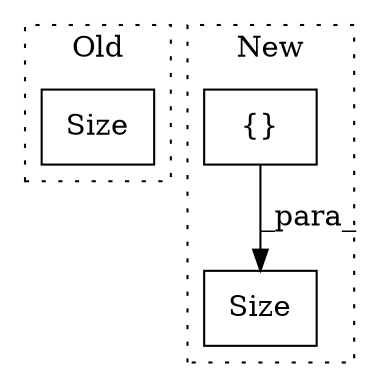 digraph G {
subgraph cluster0 {
1 [label="Size" a="32" s="11289,11314" l="10,2" shape="box"];
label = "Old";
style="dotted";
}
subgraph cluster1 {
2 [label="Size" a="32" s="12171,12190" l="5,1" shape="box"];
3 [label="{}" a="4" s="12185,12189" l="1,1" shape="box"];
label = "New";
style="dotted";
}
3 -> 2 [label="_para_"];
}